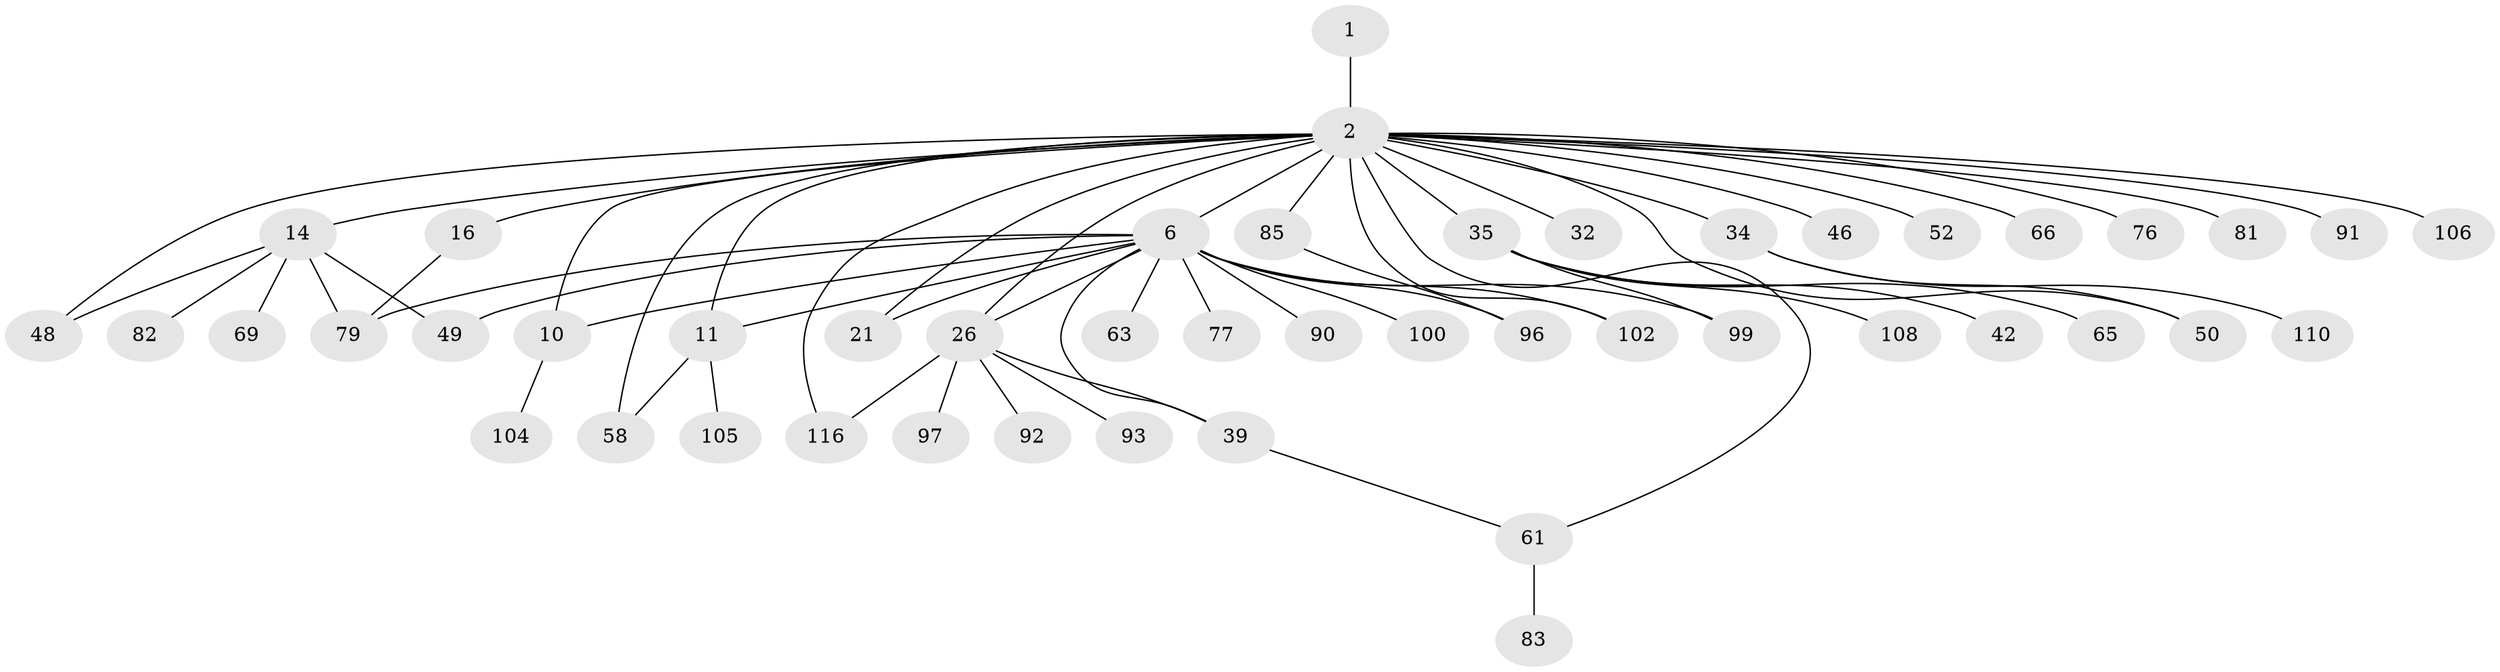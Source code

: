 // original degree distribution, {1: 0.3135593220338983, 9: 0.00847457627118644, 5: 0.0847457627118644, 3: 0.17796610169491525, 7: 0.00847457627118644, 4: 0.09322033898305085, 6: 0.01694915254237288, 2: 0.2966101694915254}
// Generated by graph-tools (version 1.1) at 2025/17/03/04/25 18:17:02]
// undirected, 47 vertices, 62 edges
graph export_dot {
graph [start="1"]
  node [color=gray90,style=filled];
  1;
  2 [super="+30+3+107+5+55+4"];
  6 [super="+51+57+9+12+98+40"];
  10 [super="+45"];
  11 [super="+38+31+75"];
  14 [super="+101+27+67"];
  16 [super="+72"];
  21;
  26 [super="+73+115+36+29"];
  32 [super="+113"];
  34 [super="+78+60"];
  35 [super="+41"];
  39 [super="+70+56"];
  42;
  46 [super="+88"];
  48 [super="+87"];
  49 [super="+103"];
  50;
  52 [super="+94"];
  58;
  61;
  63;
  65 [super="+84"];
  66;
  69;
  76;
  77;
  79;
  81;
  82;
  83;
  85;
  90;
  91;
  92;
  93;
  96;
  97;
  99;
  100;
  102 [super="+109"];
  104;
  105;
  106;
  108;
  110;
  116;
  1 -- 2;
  2 -- 34 [weight=2];
  2 -- 6 [weight=3];
  2 -- 91 [weight=2];
  2 -- 61;
  2 -- 32;
  2 -- 66;
  2 -- 35 [weight=2];
  2 -- 102;
  2 -- 48;
  2 -- 50;
  2 -- 116;
  2 -- 52;
  2 -- 26 [weight=3];
  2 -- 85;
  2 -- 21;
  2 -- 14;
  2 -- 46;
  2 -- 58;
  2 -- 106;
  2 -- 16;
  2 -- 81;
  2 -- 10;
  2 -- 11;
  2 -- 76;
  6 -- 96;
  6 -- 102 [weight=2];
  6 -- 99;
  6 -- 100;
  6 -- 39;
  6 -- 90;
  6 -- 63;
  6 -- 26 [weight=2];
  6 -- 21;
  6 -- 11;
  6 -- 77;
  6 -- 79;
  6 -- 49;
  6 -- 10;
  10 -- 104;
  11 -- 105;
  11 -- 58;
  14 -- 48;
  14 -- 49;
  14 -- 69;
  14 -- 82;
  14 -- 79;
  16 -- 79;
  26 -- 116;
  26 -- 93;
  26 -- 92;
  26 -- 97;
  26 -- 39;
  34 -- 110;
  34 -- 50;
  35 -- 65;
  35 -- 99;
  35 -- 42;
  35 -- 108;
  39 -- 61;
  61 -- 83;
  85 -- 96;
}
